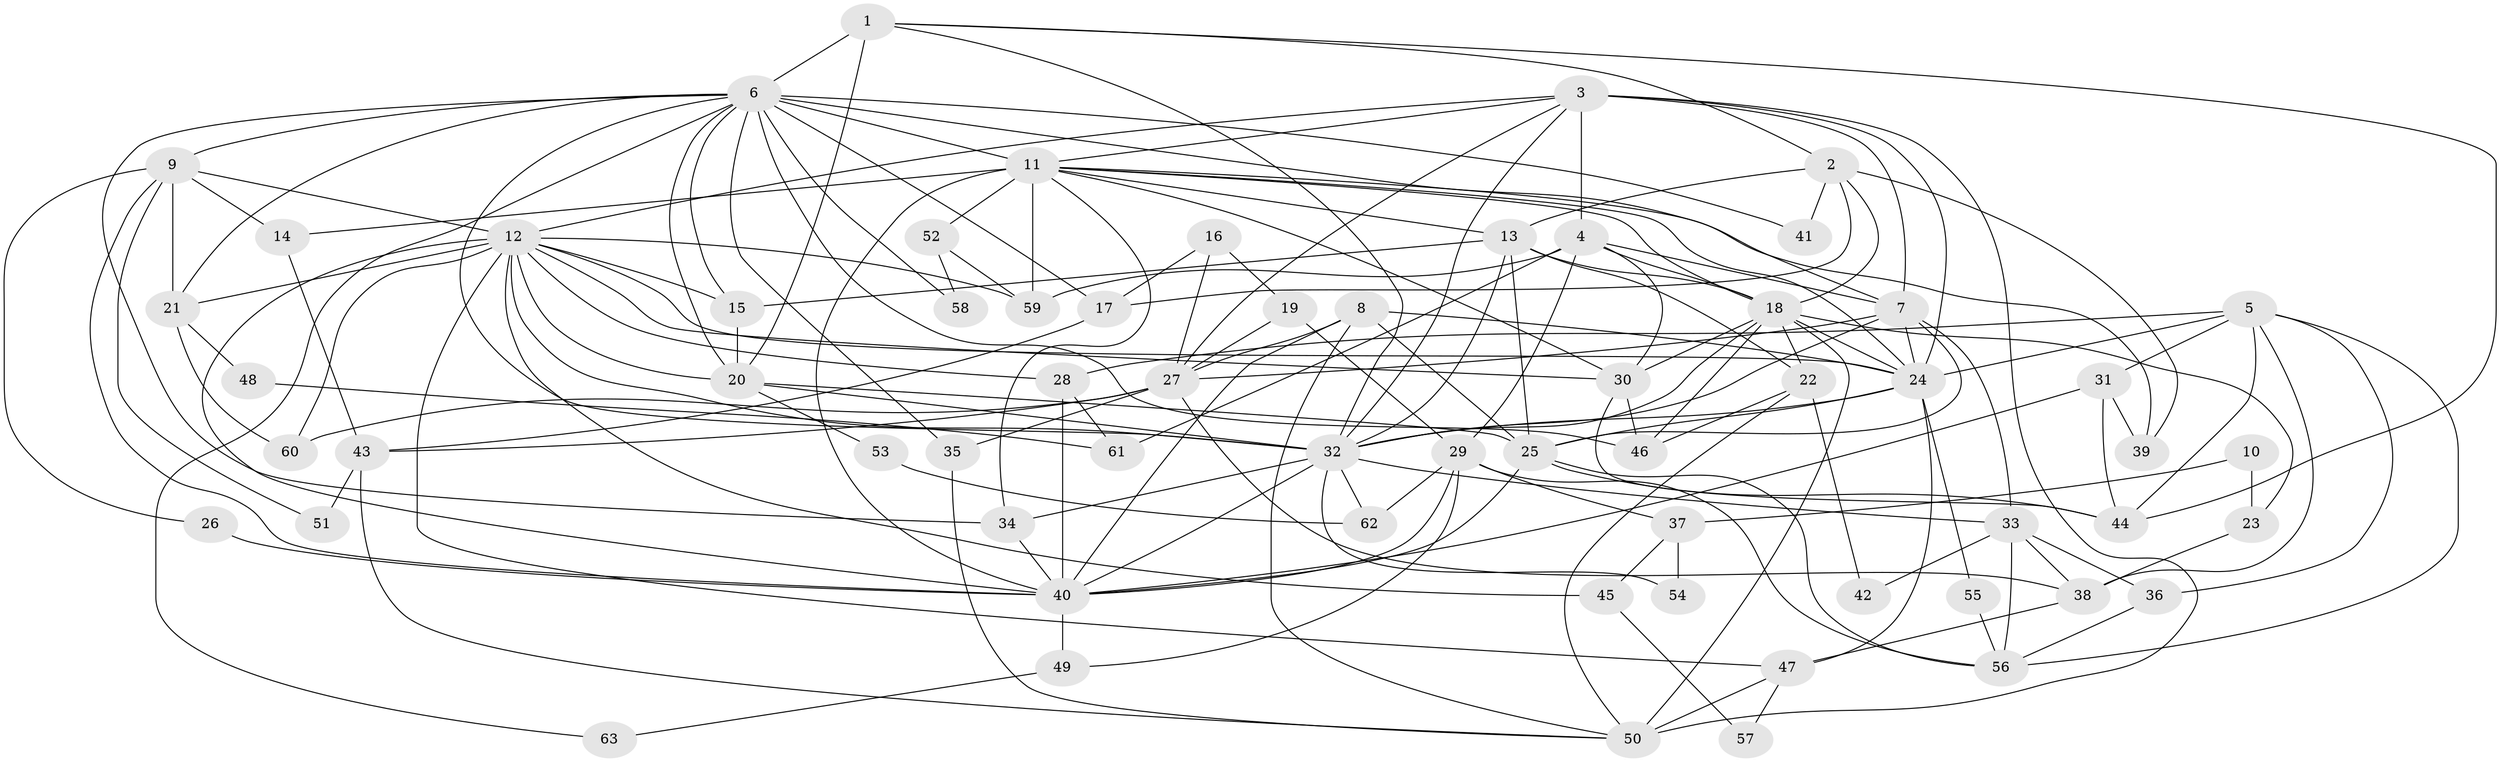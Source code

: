 // original degree distribution, {4: 0.2777777777777778, 6: 0.07936507936507936, 3: 0.2777777777777778, 5: 0.11904761904761904, 8: 0.03968253968253968, 7: 0.03968253968253968, 9: 0.007936507936507936, 2: 0.15873015873015872}
// Generated by graph-tools (version 1.1) at 2025/36/03/09/25 02:36:10]
// undirected, 63 vertices, 165 edges
graph export_dot {
graph [start="1"]
  node [color=gray90,style=filled];
  1;
  2;
  3;
  4;
  5;
  6;
  7;
  8;
  9;
  10;
  11;
  12;
  13;
  14;
  15;
  16;
  17;
  18;
  19;
  20;
  21;
  22;
  23;
  24;
  25;
  26;
  27;
  28;
  29;
  30;
  31;
  32;
  33;
  34;
  35;
  36;
  37;
  38;
  39;
  40;
  41;
  42;
  43;
  44;
  45;
  46;
  47;
  48;
  49;
  50;
  51;
  52;
  53;
  54;
  55;
  56;
  57;
  58;
  59;
  60;
  61;
  62;
  63;
  1 -- 2 [weight=1.0];
  1 -- 6 [weight=1.0];
  1 -- 20 [weight=4.0];
  1 -- 32 [weight=1.0];
  1 -- 44 [weight=1.0];
  2 -- 13 [weight=1.0];
  2 -- 17 [weight=1.0];
  2 -- 18 [weight=1.0];
  2 -- 39 [weight=1.0];
  2 -- 41 [weight=1.0];
  3 -- 4 [weight=1.0];
  3 -- 7 [weight=1.0];
  3 -- 11 [weight=1.0];
  3 -- 12 [weight=1.0];
  3 -- 24 [weight=2.0];
  3 -- 27 [weight=1.0];
  3 -- 32 [weight=1.0];
  3 -- 50 [weight=1.0];
  4 -- 7 [weight=1.0];
  4 -- 18 [weight=2.0];
  4 -- 29 [weight=2.0];
  4 -- 30 [weight=1.0];
  4 -- 59 [weight=1.0];
  4 -- 61 [weight=1.0];
  5 -- 24 [weight=1.0];
  5 -- 28 [weight=1.0];
  5 -- 31 [weight=2.0];
  5 -- 36 [weight=1.0];
  5 -- 38 [weight=1.0];
  5 -- 44 [weight=1.0];
  5 -- 56 [weight=1.0];
  6 -- 7 [weight=1.0];
  6 -- 9 [weight=1.0];
  6 -- 11 [weight=3.0];
  6 -- 15 [weight=1.0];
  6 -- 17 [weight=1.0];
  6 -- 20 [weight=1.0];
  6 -- 21 [weight=1.0];
  6 -- 32 [weight=1.0];
  6 -- 34 [weight=1.0];
  6 -- 35 [weight=1.0];
  6 -- 41 [weight=1.0];
  6 -- 46 [weight=1.0];
  6 -- 58 [weight=1.0];
  6 -- 63 [weight=1.0];
  7 -- 24 [weight=1.0];
  7 -- 25 [weight=1.0];
  7 -- 27 [weight=1.0];
  7 -- 32 [weight=1.0];
  7 -- 33 [weight=1.0];
  8 -- 24 [weight=1.0];
  8 -- 25 [weight=1.0];
  8 -- 27 [weight=1.0];
  8 -- 40 [weight=1.0];
  8 -- 50 [weight=1.0];
  9 -- 12 [weight=2.0];
  9 -- 14 [weight=1.0];
  9 -- 21 [weight=1.0];
  9 -- 26 [weight=1.0];
  9 -- 40 [weight=1.0];
  9 -- 51 [weight=1.0];
  10 -- 23 [weight=1.0];
  10 -- 37 [weight=1.0];
  11 -- 13 [weight=1.0];
  11 -- 14 [weight=1.0];
  11 -- 18 [weight=1.0];
  11 -- 24 [weight=1.0];
  11 -- 30 [weight=1.0];
  11 -- 34 [weight=1.0];
  11 -- 39 [weight=1.0];
  11 -- 40 [weight=1.0];
  11 -- 52 [weight=1.0];
  11 -- 59 [weight=2.0];
  12 -- 15 [weight=1.0];
  12 -- 20 [weight=2.0];
  12 -- 21 [weight=1.0];
  12 -- 24 [weight=2.0];
  12 -- 28 [weight=1.0];
  12 -- 30 [weight=1.0];
  12 -- 32 [weight=1.0];
  12 -- 40 [weight=2.0];
  12 -- 45 [weight=1.0];
  12 -- 47 [weight=2.0];
  12 -- 59 [weight=1.0];
  12 -- 60 [weight=1.0];
  13 -- 15 [weight=1.0];
  13 -- 18 [weight=1.0];
  13 -- 22 [weight=1.0];
  13 -- 25 [weight=2.0];
  13 -- 32 [weight=1.0];
  14 -- 43 [weight=1.0];
  15 -- 20 [weight=1.0];
  16 -- 17 [weight=1.0];
  16 -- 19 [weight=1.0];
  16 -- 27 [weight=1.0];
  17 -- 43 [weight=1.0];
  18 -- 22 [weight=1.0];
  18 -- 23 [weight=1.0];
  18 -- 24 [weight=1.0];
  18 -- 30 [weight=1.0];
  18 -- 32 [weight=1.0];
  18 -- 46 [weight=1.0];
  18 -- 50 [weight=2.0];
  19 -- 27 [weight=1.0];
  19 -- 29 [weight=1.0];
  20 -- 25 [weight=1.0];
  20 -- 32 [weight=2.0];
  20 -- 53 [weight=1.0];
  21 -- 48 [weight=1.0];
  21 -- 60 [weight=1.0];
  22 -- 42 [weight=1.0];
  22 -- 46 [weight=1.0];
  22 -- 50 [weight=1.0];
  23 -- 38 [weight=1.0];
  24 -- 25 [weight=3.0];
  24 -- 32 [weight=1.0];
  24 -- 47 [weight=2.0];
  24 -- 55 [weight=1.0];
  25 -- 40 [weight=1.0];
  25 -- 44 [weight=1.0];
  25 -- 56 [weight=1.0];
  26 -- 40 [weight=1.0];
  27 -- 35 [weight=1.0];
  27 -- 38 [weight=1.0];
  27 -- 43 [weight=1.0];
  27 -- 60 [weight=1.0];
  28 -- 40 [weight=1.0];
  28 -- 61 [weight=1.0];
  29 -- 37 [weight=1.0];
  29 -- 40 [weight=1.0];
  29 -- 49 [weight=1.0];
  29 -- 56 [weight=1.0];
  29 -- 62 [weight=2.0];
  30 -- 44 [weight=1.0];
  30 -- 46 [weight=1.0];
  31 -- 39 [weight=1.0];
  31 -- 40 [weight=1.0];
  31 -- 44 [weight=1.0];
  32 -- 33 [weight=1.0];
  32 -- 34 [weight=1.0];
  32 -- 40 [weight=2.0];
  32 -- 54 [weight=1.0];
  32 -- 62 [weight=1.0];
  33 -- 36 [weight=1.0];
  33 -- 38 [weight=1.0];
  33 -- 42 [weight=1.0];
  33 -- 56 [weight=1.0];
  34 -- 40 [weight=1.0];
  35 -- 50 [weight=1.0];
  36 -- 56 [weight=1.0];
  37 -- 45 [weight=1.0];
  37 -- 54 [weight=1.0];
  38 -- 47 [weight=1.0];
  40 -- 49 [weight=2.0];
  43 -- 50 [weight=1.0];
  43 -- 51 [weight=1.0];
  45 -- 57 [weight=1.0];
  47 -- 50 [weight=1.0];
  47 -- 57 [weight=1.0];
  48 -- 61 [weight=1.0];
  49 -- 63 [weight=1.0];
  52 -- 58 [weight=1.0];
  52 -- 59 [weight=1.0];
  53 -- 62 [weight=1.0];
  55 -- 56 [weight=1.0];
}
